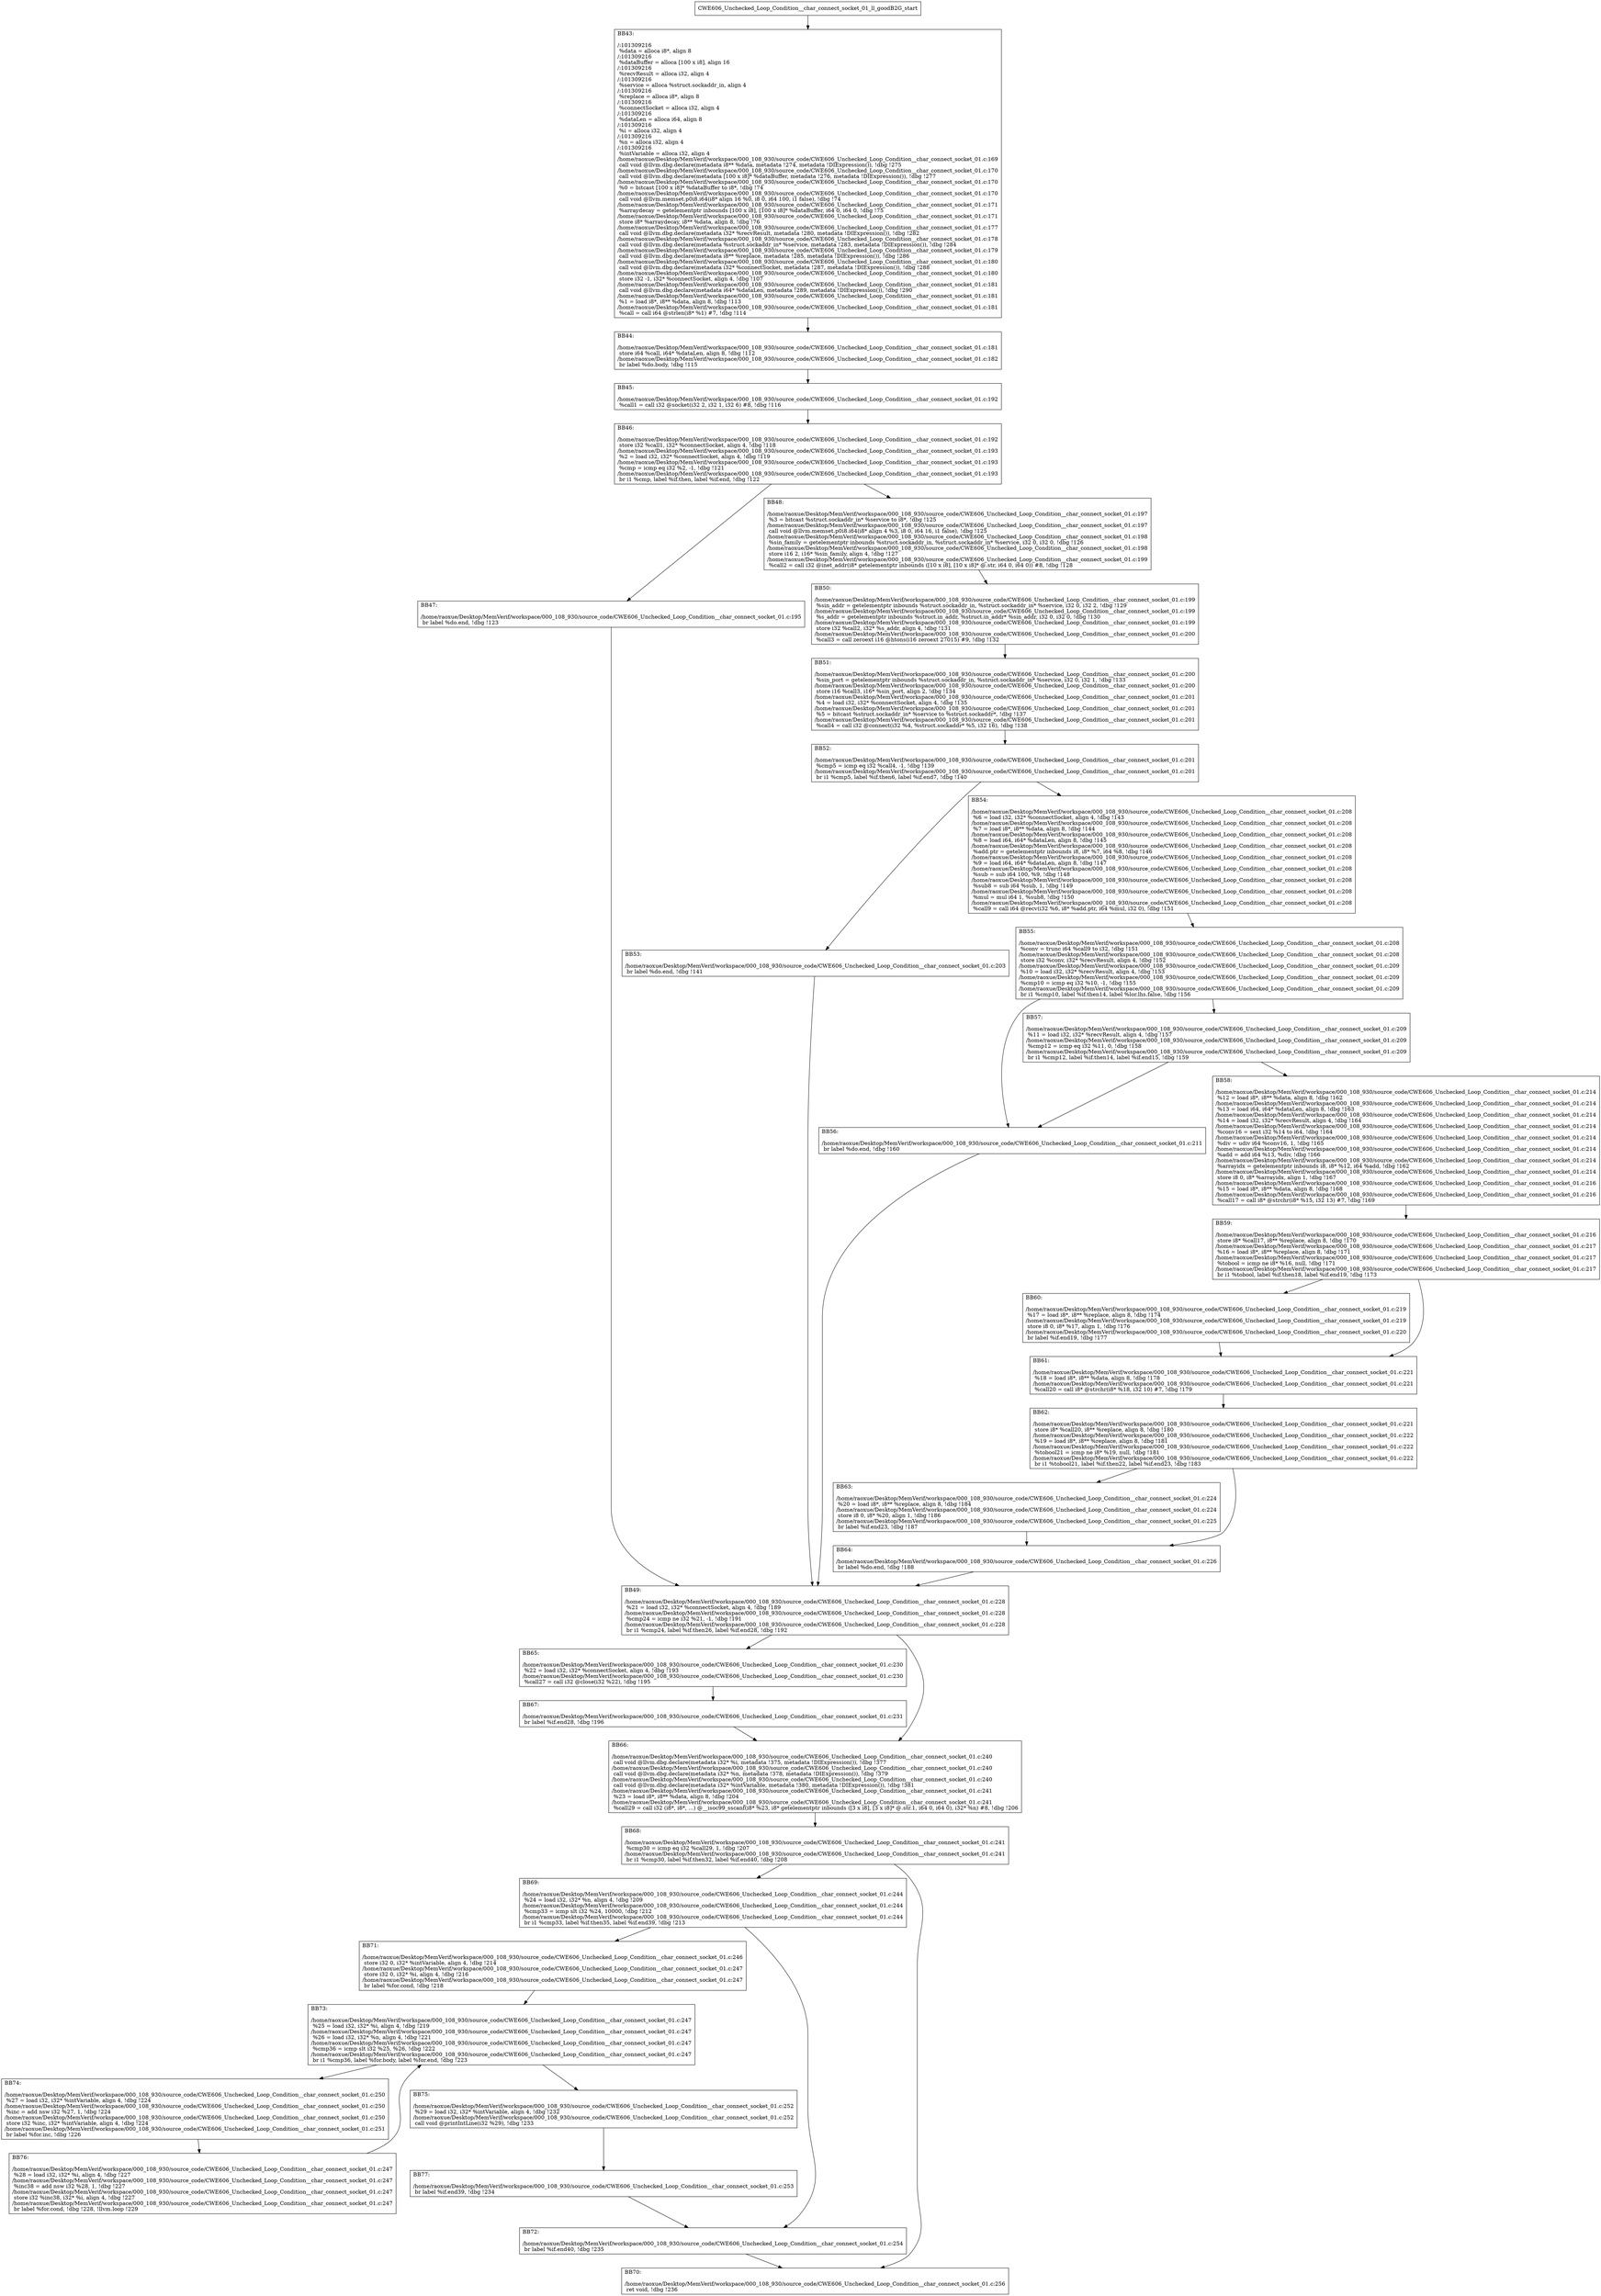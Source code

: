 digraph "CFG for'CWE606_Unchecked_Loop_Condition__char_connect_socket_01_ll_goodB2G' function" {
	BBCWE606_Unchecked_Loop_Condition__char_connect_socket_01_ll_goodB2G_start[shape=record,label="{CWE606_Unchecked_Loop_Condition__char_connect_socket_01_ll_goodB2G_start}"];
	BBCWE606_Unchecked_Loop_Condition__char_connect_socket_01_ll_goodB2G_start-> CWE606_Unchecked_Loop_Condition__char_connect_socket_01_ll_goodB2GBB43;
	CWE606_Unchecked_Loop_Condition__char_connect_socket_01_ll_goodB2GBB43 [shape=record, label="{BB43:\l\l/:101309216\l
  %data = alloca i8*, align 8\l
/:101309216\l
  %dataBuffer = alloca [100 x i8], align 16\l
/:101309216\l
  %recvResult = alloca i32, align 4\l
/:101309216\l
  %service = alloca %struct.sockaddr_in, align 4\l
/:101309216\l
  %replace = alloca i8*, align 8\l
/:101309216\l
  %connectSocket = alloca i32, align 4\l
/:101309216\l
  %dataLen = alloca i64, align 8\l
/:101309216\l
  %i = alloca i32, align 4\l
/:101309216\l
  %n = alloca i32, align 4\l
/:101309216\l
  %intVariable = alloca i32, align 4\l
/home/raoxue/Desktop/MemVerif/workspace/000_108_930/source_code/CWE606_Unchecked_Loop_Condition__char_connect_socket_01.c:169\l
  call void @llvm.dbg.declare(metadata i8** %data, metadata !274, metadata !DIExpression()), !dbg !275\l
/home/raoxue/Desktop/MemVerif/workspace/000_108_930/source_code/CWE606_Unchecked_Loop_Condition__char_connect_socket_01.c:170\l
  call void @llvm.dbg.declare(metadata [100 x i8]* %dataBuffer, metadata !276, metadata !DIExpression()), !dbg !277\l
/home/raoxue/Desktop/MemVerif/workspace/000_108_930/source_code/CWE606_Unchecked_Loop_Condition__char_connect_socket_01.c:170\l
  %0 = bitcast [100 x i8]* %dataBuffer to i8*, !dbg !74\l
/home/raoxue/Desktop/MemVerif/workspace/000_108_930/source_code/CWE606_Unchecked_Loop_Condition__char_connect_socket_01.c:170\l
  call void @llvm.memset.p0i8.i64(i8* align 16 %0, i8 0, i64 100, i1 false), !dbg !74\l
/home/raoxue/Desktop/MemVerif/workspace/000_108_930/source_code/CWE606_Unchecked_Loop_Condition__char_connect_socket_01.c:171\l
  %arraydecay = getelementptr inbounds [100 x i8], [100 x i8]* %dataBuffer, i64 0, i64 0, !dbg !75\l
/home/raoxue/Desktop/MemVerif/workspace/000_108_930/source_code/CWE606_Unchecked_Loop_Condition__char_connect_socket_01.c:171\l
  store i8* %arraydecay, i8** %data, align 8, !dbg !76\l
/home/raoxue/Desktop/MemVerif/workspace/000_108_930/source_code/CWE606_Unchecked_Loop_Condition__char_connect_socket_01.c:177\l
  call void @llvm.dbg.declare(metadata i32* %recvResult, metadata !280, metadata !DIExpression()), !dbg !282\l
/home/raoxue/Desktop/MemVerif/workspace/000_108_930/source_code/CWE606_Unchecked_Loop_Condition__char_connect_socket_01.c:178\l
  call void @llvm.dbg.declare(metadata %struct.sockaddr_in* %service, metadata !283, metadata !DIExpression()), !dbg !284\l
/home/raoxue/Desktop/MemVerif/workspace/000_108_930/source_code/CWE606_Unchecked_Loop_Condition__char_connect_socket_01.c:179\l
  call void @llvm.dbg.declare(metadata i8** %replace, metadata !285, metadata !DIExpression()), !dbg !286\l
/home/raoxue/Desktop/MemVerif/workspace/000_108_930/source_code/CWE606_Unchecked_Loop_Condition__char_connect_socket_01.c:180\l
  call void @llvm.dbg.declare(metadata i32* %connectSocket, metadata !287, metadata !DIExpression()), !dbg !288\l
/home/raoxue/Desktop/MemVerif/workspace/000_108_930/source_code/CWE606_Unchecked_Loop_Condition__char_connect_socket_01.c:180\l
  store i32 -1, i32* %connectSocket, align 4, !dbg !107\l
/home/raoxue/Desktop/MemVerif/workspace/000_108_930/source_code/CWE606_Unchecked_Loop_Condition__char_connect_socket_01.c:181\l
  call void @llvm.dbg.declare(metadata i64* %dataLen, metadata !289, metadata !DIExpression()), !dbg !290\l
/home/raoxue/Desktop/MemVerif/workspace/000_108_930/source_code/CWE606_Unchecked_Loop_Condition__char_connect_socket_01.c:181\l
  %1 = load i8*, i8** %data, align 8, !dbg !113\l
/home/raoxue/Desktop/MemVerif/workspace/000_108_930/source_code/CWE606_Unchecked_Loop_Condition__char_connect_socket_01.c:181\l
  %call = call i64 @strlen(i8* %1) #7, !dbg !114\l
}"];
	CWE606_Unchecked_Loop_Condition__char_connect_socket_01_ll_goodB2GBB43-> CWE606_Unchecked_Loop_Condition__char_connect_socket_01_ll_goodB2GBB44;
	CWE606_Unchecked_Loop_Condition__char_connect_socket_01_ll_goodB2GBB44 [shape=record, label="{BB44:\l\l/home/raoxue/Desktop/MemVerif/workspace/000_108_930/source_code/CWE606_Unchecked_Loop_Condition__char_connect_socket_01.c:181\l
  store i64 %call, i64* %dataLen, align 8, !dbg !112\l
/home/raoxue/Desktop/MemVerif/workspace/000_108_930/source_code/CWE606_Unchecked_Loop_Condition__char_connect_socket_01.c:182\l
  br label %do.body, !dbg !115\l
}"];
	CWE606_Unchecked_Loop_Condition__char_connect_socket_01_ll_goodB2GBB44-> CWE606_Unchecked_Loop_Condition__char_connect_socket_01_ll_goodB2GBB45;
	CWE606_Unchecked_Loop_Condition__char_connect_socket_01_ll_goodB2GBB45 [shape=record, label="{BB45:\l\l/home/raoxue/Desktop/MemVerif/workspace/000_108_930/source_code/CWE606_Unchecked_Loop_Condition__char_connect_socket_01.c:192\l
  %call1 = call i32 @socket(i32 2, i32 1, i32 6) #8, !dbg !116\l
}"];
	CWE606_Unchecked_Loop_Condition__char_connect_socket_01_ll_goodB2GBB45-> CWE606_Unchecked_Loop_Condition__char_connect_socket_01_ll_goodB2GBB46;
	CWE606_Unchecked_Loop_Condition__char_connect_socket_01_ll_goodB2GBB46 [shape=record, label="{BB46:\l\l/home/raoxue/Desktop/MemVerif/workspace/000_108_930/source_code/CWE606_Unchecked_Loop_Condition__char_connect_socket_01.c:192\l
  store i32 %call1, i32* %connectSocket, align 4, !dbg !118\l
/home/raoxue/Desktop/MemVerif/workspace/000_108_930/source_code/CWE606_Unchecked_Loop_Condition__char_connect_socket_01.c:193\l
  %2 = load i32, i32* %connectSocket, align 4, !dbg !119\l
/home/raoxue/Desktop/MemVerif/workspace/000_108_930/source_code/CWE606_Unchecked_Loop_Condition__char_connect_socket_01.c:193\l
  %cmp = icmp eq i32 %2, -1, !dbg !121\l
/home/raoxue/Desktop/MemVerif/workspace/000_108_930/source_code/CWE606_Unchecked_Loop_Condition__char_connect_socket_01.c:193\l
  br i1 %cmp, label %if.then, label %if.end, !dbg !122\l
}"];
	CWE606_Unchecked_Loop_Condition__char_connect_socket_01_ll_goodB2GBB46-> CWE606_Unchecked_Loop_Condition__char_connect_socket_01_ll_goodB2GBB47;
	CWE606_Unchecked_Loop_Condition__char_connect_socket_01_ll_goodB2GBB46-> CWE606_Unchecked_Loop_Condition__char_connect_socket_01_ll_goodB2GBB48;
	CWE606_Unchecked_Loop_Condition__char_connect_socket_01_ll_goodB2GBB47 [shape=record, label="{BB47:\l\l/home/raoxue/Desktop/MemVerif/workspace/000_108_930/source_code/CWE606_Unchecked_Loop_Condition__char_connect_socket_01.c:195\l
  br label %do.end, !dbg !123\l
}"];
	CWE606_Unchecked_Loop_Condition__char_connect_socket_01_ll_goodB2GBB47-> CWE606_Unchecked_Loop_Condition__char_connect_socket_01_ll_goodB2GBB49;
	CWE606_Unchecked_Loop_Condition__char_connect_socket_01_ll_goodB2GBB48 [shape=record, label="{BB48:\l\l/home/raoxue/Desktop/MemVerif/workspace/000_108_930/source_code/CWE606_Unchecked_Loop_Condition__char_connect_socket_01.c:197\l
  %3 = bitcast %struct.sockaddr_in* %service to i8*, !dbg !125\l
/home/raoxue/Desktop/MemVerif/workspace/000_108_930/source_code/CWE606_Unchecked_Loop_Condition__char_connect_socket_01.c:197\l
  call void @llvm.memset.p0i8.i64(i8* align 4 %3, i8 0, i64 16, i1 false), !dbg !125\l
/home/raoxue/Desktop/MemVerif/workspace/000_108_930/source_code/CWE606_Unchecked_Loop_Condition__char_connect_socket_01.c:198\l
  %sin_family = getelementptr inbounds %struct.sockaddr_in, %struct.sockaddr_in* %service, i32 0, i32 0, !dbg !126\l
/home/raoxue/Desktop/MemVerif/workspace/000_108_930/source_code/CWE606_Unchecked_Loop_Condition__char_connect_socket_01.c:198\l
  store i16 2, i16* %sin_family, align 4, !dbg !127\l
/home/raoxue/Desktop/MemVerif/workspace/000_108_930/source_code/CWE606_Unchecked_Loop_Condition__char_connect_socket_01.c:199\l
  %call2 = call i32 @inet_addr(i8* getelementptr inbounds ([10 x i8], [10 x i8]* @.str, i64 0, i64 0)) #8, !dbg !128\l
}"];
	CWE606_Unchecked_Loop_Condition__char_connect_socket_01_ll_goodB2GBB48-> CWE606_Unchecked_Loop_Condition__char_connect_socket_01_ll_goodB2GBB50;
	CWE606_Unchecked_Loop_Condition__char_connect_socket_01_ll_goodB2GBB50 [shape=record, label="{BB50:\l\l/home/raoxue/Desktop/MemVerif/workspace/000_108_930/source_code/CWE606_Unchecked_Loop_Condition__char_connect_socket_01.c:199\l
  %sin_addr = getelementptr inbounds %struct.sockaddr_in, %struct.sockaddr_in* %service, i32 0, i32 2, !dbg !129\l
/home/raoxue/Desktop/MemVerif/workspace/000_108_930/source_code/CWE606_Unchecked_Loop_Condition__char_connect_socket_01.c:199\l
  %s_addr = getelementptr inbounds %struct.in_addr, %struct.in_addr* %sin_addr, i32 0, i32 0, !dbg !130\l
/home/raoxue/Desktop/MemVerif/workspace/000_108_930/source_code/CWE606_Unchecked_Loop_Condition__char_connect_socket_01.c:199\l
  store i32 %call2, i32* %s_addr, align 4, !dbg !131\l
/home/raoxue/Desktop/MemVerif/workspace/000_108_930/source_code/CWE606_Unchecked_Loop_Condition__char_connect_socket_01.c:200\l
  %call3 = call zeroext i16 @htons(i16 zeroext 27015) #9, !dbg !132\l
}"];
	CWE606_Unchecked_Loop_Condition__char_connect_socket_01_ll_goodB2GBB50-> CWE606_Unchecked_Loop_Condition__char_connect_socket_01_ll_goodB2GBB51;
	CWE606_Unchecked_Loop_Condition__char_connect_socket_01_ll_goodB2GBB51 [shape=record, label="{BB51:\l\l/home/raoxue/Desktop/MemVerif/workspace/000_108_930/source_code/CWE606_Unchecked_Loop_Condition__char_connect_socket_01.c:200\l
  %sin_port = getelementptr inbounds %struct.sockaddr_in, %struct.sockaddr_in* %service, i32 0, i32 1, !dbg !133\l
/home/raoxue/Desktop/MemVerif/workspace/000_108_930/source_code/CWE606_Unchecked_Loop_Condition__char_connect_socket_01.c:200\l
  store i16 %call3, i16* %sin_port, align 2, !dbg !134\l
/home/raoxue/Desktop/MemVerif/workspace/000_108_930/source_code/CWE606_Unchecked_Loop_Condition__char_connect_socket_01.c:201\l
  %4 = load i32, i32* %connectSocket, align 4, !dbg !135\l
/home/raoxue/Desktop/MemVerif/workspace/000_108_930/source_code/CWE606_Unchecked_Loop_Condition__char_connect_socket_01.c:201\l
  %5 = bitcast %struct.sockaddr_in* %service to %struct.sockaddr*, !dbg !137\l
/home/raoxue/Desktop/MemVerif/workspace/000_108_930/source_code/CWE606_Unchecked_Loop_Condition__char_connect_socket_01.c:201\l
  %call4 = call i32 @connect(i32 %4, %struct.sockaddr* %5, i32 16), !dbg !138\l
}"];
	CWE606_Unchecked_Loop_Condition__char_connect_socket_01_ll_goodB2GBB51-> CWE606_Unchecked_Loop_Condition__char_connect_socket_01_ll_goodB2GBB52;
	CWE606_Unchecked_Loop_Condition__char_connect_socket_01_ll_goodB2GBB52 [shape=record, label="{BB52:\l\l/home/raoxue/Desktop/MemVerif/workspace/000_108_930/source_code/CWE606_Unchecked_Loop_Condition__char_connect_socket_01.c:201\l
  %cmp5 = icmp eq i32 %call4, -1, !dbg !139\l
/home/raoxue/Desktop/MemVerif/workspace/000_108_930/source_code/CWE606_Unchecked_Loop_Condition__char_connect_socket_01.c:201\l
  br i1 %cmp5, label %if.then6, label %if.end7, !dbg !140\l
}"];
	CWE606_Unchecked_Loop_Condition__char_connect_socket_01_ll_goodB2GBB52-> CWE606_Unchecked_Loop_Condition__char_connect_socket_01_ll_goodB2GBB53;
	CWE606_Unchecked_Loop_Condition__char_connect_socket_01_ll_goodB2GBB52-> CWE606_Unchecked_Loop_Condition__char_connect_socket_01_ll_goodB2GBB54;
	CWE606_Unchecked_Loop_Condition__char_connect_socket_01_ll_goodB2GBB53 [shape=record, label="{BB53:\l\l/home/raoxue/Desktop/MemVerif/workspace/000_108_930/source_code/CWE606_Unchecked_Loop_Condition__char_connect_socket_01.c:203\l
  br label %do.end, !dbg !141\l
}"];
	CWE606_Unchecked_Loop_Condition__char_connect_socket_01_ll_goodB2GBB53-> CWE606_Unchecked_Loop_Condition__char_connect_socket_01_ll_goodB2GBB49;
	CWE606_Unchecked_Loop_Condition__char_connect_socket_01_ll_goodB2GBB54 [shape=record, label="{BB54:\l\l/home/raoxue/Desktop/MemVerif/workspace/000_108_930/source_code/CWE606_Unchecked_Loop_Condition__char_connect_socket_01.c:208\l
  %6 = load i32, i32* %connectSocket, align 4, !dbg !143\l
/home/raoxue/Desktop/MemVerif/workspace/000_108_930/source_code/CWE606_Unchecked_Loop_Condition__char_connect_socket_01.c:208\l
  %7 = load i8*, i8** %data, align 8, !dbg !144\l
/home/raoxue/Desktop/MemVerif/workspace/000_108_930/source_code/CWE606_Unchecked_Loop_Condition__char_connect_socket_01.c:208\l
  %8 = load i64, i64* %dataLen, align 8, !dbg !145\l
/home/raoxue/Desktop/MemVerif/workspace/000_108_930/source_code/CWE606_Unchecked_Loop_Condition__char_connect_socket_01.c:208\l
  %add.ptr = getelementptr inbounds i8, i8* %7, i64 %8, !dbg !146\l
/home/raoxue/Desktop/MemVerif/workspace/000_108_930/source_code/CWE606_Unchecked_Loop_Condition__char_connect_socket_01.c:208\l
  %9 = load i64, i64* %dataLen, align 8, !dbg !147\l
/home/raoxue/Desktop/MemVerif/workspace/000_108_930/source_code/CWE606_Unchecked_Loop_Condition__char_connect_socket_01.c:208\l
  %sub = sub i64 100, %9, !dbg !148\l
/home/raoxue/Desktop/MemVerif/workspace/000_108_930/source_code/CWE606_Unchecked_Loop_Condition__char_connect_socket_01.c:208\l
  %sub8 = sub i64 %sub, 1, !dbg !149\l
/home/raoxue/Desktop/MemVerif/workspace/000_108_930/source_code/CWE606_Unchecked_Loop_Condition__char_connect_socket_01.c:208\l
  %mul = mul i64 1, %sub8, !dbg !150\l
/home/raoxue/Desktop/MemVerif/workspace/000_108_930/source_code/CWE606_Unchecked_Loop_Condition__char_connect_socket_01.c:208\l
  %call9 = call i64 @recv(i32 %6, i8* %add.ptr, i64 %mul, i32 0), !dbg !151\l
}"];
	CWE606_Unchecked_Loop_Condition__char_connect_socket_01_ll_goodB2GBB54-> CWE606_Unchecked_Loop_Condition__char_connect_socket_01_ll_goodB2GBB55;
	CWE606_Unchecked_Loop_Condition__char_connect_socket_01_ll_goodB2GBB55 [shape=record, label="{BB55:\l\l/home/raoxue/Desktop/MemVerif/workspace/000_108_930/source_code/CWE606_Unchecked_Loop_Condition__char_connect_socket_01.c:208\l
  %conv = trunc i64 %call9 to i32, !dbg !151\l
/home/raoxue/Desktop/MemVerif/workspace/000_108_930/source_code/CWE606_Unchecked_Loop_Condition__char_connect_socket_01.c:208\l
  store i32 %conv, i32* %recvResult, align 4, !dbg !152\l
/home/raoxue/Desktop/MemVerif/workspace/000_108_930/source_code/CWE606_Unchecked_Loop_Condition__char_connect_socket_01.c:209\l
  %10 = load i32, i32* %recvResult, align 4, !dbg !153\l
/home/raoxue/Desktop/MemVerif/workspace/000_108_930/source_code/CWE606_Unchecked_Loop_Condition__char_connect_socket_01.c:209\l
  %cmp10 = icmp eq i32 %10, -1, !dbg !155\l
/home/raoxue/Desktop/MemVerif/workspace/000_108_930/source_code/CWE606_Unchecked_Loop_Condition__char_connect_socket_01.c:209\l
  br i1 %cmp10, label %if.then14, label %lor.lhs.false, !dbg !156\l
}"];
	CWE606_Unchecked_Loop_Condition__char_connect_socket_01_ll_goodB2GBB55-> CWE606_Unchecked_Loop_Condition__char_connect_socket_01_ll_goodB2GBB56;
	CWE606_Unchecked_Loop_Condition__char_connect_socket_01_ll_goodB2GBB55-> CWE606_Unchecked_Loop_Condition__char_connect_socket_01_ll_goodB2GBB57;
	CWE606_Unchecked_Loop_Condition__char_connect_socket_01_ll_goodB2GBB57 [shape=record, label="{BB57:\l\l/home/raoxue/Desktop/MemVerif/workspace/000_108_930/source_code/CWE606_Unchecked_Loop_Condition__char_connect_socket_01.c:209\l
  %11 = load i32, i32* %recvResult, align 4, !dbg !157\l
/home/raoxue/Desktop/MemVerif/workspace/000_108_930/source_code/CWE606_Unchecked_Loop_Condition__char_connect_socket_01.c:209\l
  %cmp12 = icmp eq i32 %11, 0, !dbg !158\l
/home/raoxue/Desktop/MemVerif/workspace/000_108_930/source_code/CWE606_Unchecked_Loop_Condition__char_connect_socket_01.c:209\l
  br i1 %cmp12, label %if.then14, label %if.end15, !dbg !159\l
}"];
	CWE606_Unchecked_Loop_Condition__char_connect_socket_01_ll_goodB2GBB57-> CWE606_Unchecked_Loop_Condition__char_connect_socket_01_ll_goodB2GBB56;
	CWE606_Unchecked_Loop_Condition__char_connect_socket_01_ll_goodB2GBB57-> CWE606_Unchecked_Loop_Condition__char_connect_socket_01_ll_goodB2GBB58;
	CWE606_Unchecked_Loop_Condition__char_connect_socket_01_ll_goodB2GBB56 [shape=record, label="{BB56:\l\l/home/raoxue/Desktop/MemVerif/workspace/000_108_930/source_code/CWE606_Unchecked_Loop_Condition__char_connect_socket_01.c:211\l
  br label %do.end, !dbg !160\l
}"];
	CWE606_Unchecked_Loop_Condition__char_connect_socket_01_ll_goodB2GBB56-> CWE606_Unchecked_Loop_Condition__char_connect_socket_01_ll_goodB2GBB49;
	CWE606_Unchecked_Loop_Condition__char_connect_socket_01_ll_goodB2GBB58 [shape=record, label="{BB58:\l\l/home/raoxue/Desktop/MemVerif/workspace/000_108_930/source_code/CWE606_Unchecked_Loop_Condition__char_connect_socket_01.c:214\l
  %12 = load i8*, i8** %data, align 8, !dbg !162\l
/home/raoxue/Desktop/MemVerif/workspace/000_108_930/source_code/CWE606_Unchecked_Loop_Condition__char_connect_socket_01.c:214\l
  %13 = load i64, i64* %dataLen, align 8, !dbg !163\l
/home/raoxue/Desktop/MemVerif/workspace/000_108_930/source_code/CWE606_Unchecked_Loop_Condition__char_connect_socket_01.c:214\l
  %14 = load i32, i32* %recvResult, align 4, !dbg !164\l
/home/raoxue/Desktop/MemVerif/workspace/000_108_930/source_code/CWE606_Unchecked_Loop_Condition__char_connect_socket_01.c:214\l
  %conv16 = sext i32 %14 to i64, !dbg !164\l
/home/raoxue/Desktop/MemVerif/workspace/000_108_930/source_code/CWE606_Unchecked_Loop_Condition__char_connect_socket_01.c:214\l
  %div = udiv i64 %conv16, 1, !dbg !165\l
/home/raoxue/Desktop/MemVerif/workspace/000_108_930/source_code/CWE606_Unchecked_Loop_Condition__char_connect_socket_01.c:214\l
  %add = add i64 %13, %div, !dbg !166\l
/home/raoxue/Desktop/MemVerif/workspace/000_108_930/source_code/CWE606_Unchecked_Loop_Condition__char_connect_socket_01.c:214\l
  %arrayidx = getelementptr inbounds i8, i8* %12, i64 %add, !dbg !162\l
/home/raoxue/Desktop/MemVerif/workspace/000_108_930/source_code/CWE606_Unchecked_Loop_Condition__char_connect_socket_01.c:214\l
  store i8 0, i8* %arrayidx, align 1, !dbg !167\l
/home/raoxue/Desktop/MemVerif/workspace/000_108_930/source_code/CWE606_Unchecked_Loop_Condition__char_connect_socket_01.c:216\l
  %15 = load i8*, i8** %data, align 8, !dbg !168\l
/home/raoxue/Desktop/MemVerif/workspace/000_108_930/source_code/CWE606_Unchecked_Loop_Condition__char_connect_socket_01.c:216\l
  %call17 = call i8* @strchr(i8* %15, i32 13) #7, !dbg !169\l
}"];
	CWE606_Unchecked_Loop_Condition__char_connect_socket_01_ll_goodB2GBB58-> CWE606_Unchecked_Loop_Condition__char_connect_socket_01_ll_goodB2GBB59;
	CWE606_Unchecked_Loop_Condition__char_connect_socket_01_ll_goodB2GBB59 [shape=record, label="{BB59:\l\l/home/raoxue/Desktop/MemVerif/workspace/000_108_930/source_code/CWE606_Unchecked_Loop_Condition__char_connect_socket_01.c:216\l
  store i8* %call17, i8** %replace, align 8, !dbg !170\l
/home/raoxue/Desktop/MemVerif/workspace/000_108_930/source_code/CWE606_Unchecked_Loop_Condition__char_connect_socket_01.c:217\l
  %16 = load i8*, i8** %replace, align 8, !dbg !171\l
/home/raoxue/Desktop/MemVerif/workspace/000_108_930/source_code/CWE606_Unchecked_Loop_Condition__char_connect_socket_01.c:217\l
  %tobool = icmp ne i8* %16, null, !dbg !171\l
/home/raoxue/Desktop/MemVerif/workspace/000_108_930/source_code/CWE606_Unchecked_Loop_Condition__char_connect_socket_01.c:217\l
  br i1 %tobool, label %if.then18, label %if.end19, !dbg !173\l
}"];
	CWE606_Unchecked_Loop_Condition__char_connect_socket_01_ll_goodB2GBB59-> CWE606_Unchecked_Loop_Condition__char_connect_socket_01_ll_goodB2GBB60;
	CWE606_Unchecked_Loop_Condition__char_connect_socket_01_ll_goodB2GBB59-> CWE606_Unchecked_Loop_Condition__char_connect_socket_01_ll_goodB2GBB61;
	CWE606_Unchecked_Loop_Condition__char_connect_socket_01_ll_goodB2GBB60 [shape=record, label="{BB60:\l\l/home/raoxue/Desktop/MemVerif/workspace/000_108_930/source_code/CWE606_Unchecked_Loop_Condition__char_connect_socket_01.c:219\l
  %17 = load i8*, i8** %replace, align 8, !dbg !174\l
/home/raoxue/Desktop/MemVerif/workspace/000_108_930/source_code/CWE606_Unchecked_Loop_Condition__char_connect_socket_01.c:219\l
  store i8 0, i8* %17, align 1, !dbg !176\l
/home/raoxue/Desktop/MemVerif/workspace/000_108_930/source_code/CWE606_Unchecked_Loop_Condition__char_connect_socket_01.c:220\l
  br label %if.end19, !dbg !177\l
}"];
	CWE606_Unchecked_Loop_Condition__char_connect_socket_01_ll_goodB2GBB60-> CWE606_Unchecked_Loop_Condition__char_connect_socket_01_ll_goodB2GBB61;
	CWE606_Unchecked_Loop_Condition__char_connect_socket_01_ll_goodB2GBB61 [shape=record, label="{BB61:\l\l/home/raoxue/Desktop/MemVerif/workspace/000_108_930/source_code/CWE606_Unchecked_Loop_Condition__char_connect_socket_01.c:221\l
  %18 = load i8*, i8** %data, align 8, !dbg !178\l
/home/raoxue/Desktop/MemVerif/workspace/000_108_930/source_code/CWE606_Unchecked_Loop_Condition__char_connect_socket_01.c:221\l
  %call20 = call i8* @strchr(i8* %18, i32 10) #7, !dbg !179\l
}"];
	CWE606_Unchecked_Loop_Condition__char_connect_socket_01_ll_goodB2GBB61-> CWE606_Unchecked_Loop_Condition__char_connect_socket_01_ll_goodB2GBB62;
	CWE606_Unchecked_Loop_Condition__char_connect_socket_01_ll_goodB2GBB62 [shape=record, label="{BB62:\l\l/home/raoxue/Desktop/MemVerif/workspace/000_108_930/source_code/CWE606_Unchecked_Loop_Condition__char_connect_socket_01.c:221\l
  store i8* %call20, i8** %replace, align 8, !dbg !180\l
/home/raoxue/Desktop/MemVerif/workspace/000_108_930/source_code/CWE606_Unchecked_Loop_Condition__char_connect_socket_01.c:222\l
  %19 = load i8*, i8** %replace, align 8, !dbg !181\l
/home/raoxue/Desktop/MemVerif/workspace/000_108_930/source_code/CWE606_Unchecked_Loop_Condition__char_connect_socket_01.c:222\l
  %tobool21 = icmp ne i8* %19, null, !dbg !181\l
/home/raoxue/Desktop/MemVerif/workspace/000_108_930/source_code/CWE606_Unchecked_Loop_Condition__char_connect_socket_01.c:222\l
  br i1 %tobool21, label %if.then22, label %if.end23, !dbg !183\l
}"];
	CWE606_Unchecked_Loop_Condition__char_connect_socket_01_ll_goodB2GBB62-> CWE606_Unchecked_Loop_Condition__char_connect_socket_01_ll_goodB2GBB63;
	CWE606_Unchecked_Loop_Condition__char_connect_socket_01_ll_goodB2GBB62-> CWE606_Unchecked_Loop_Condition__char_connect_socket_01_ll_goodB2GBB64;
	CWE606_Unchecked_Loop_Condition__char_connect_socket_01_ll_goodB2GBB63 [shape=record, label="{BB63:\l\l/home/raoxue/Desktop/MemVerif/workspace/000_108_930/source_code/CWE606_Unchecked_Loop_Condition__char_connect_socket_01.c:224\l
  %20 = load i8*, i8** %replace, align 8, !dbg !184\l
/home/raoxue/Desktop/MemVerif/workspace/000_108_930/source_code/CWE606_Unchecked_Loop_Condition__char_connect_socket_01.c:224\l
  store i8 0, i8* %20, align 1, !dbg !186\l
/home/raoxue/Desktop/MemVerif/workspace/000_108_930/source_code/CWE606_Unchecked_Loop_Condition__char_connect_socket_01.c:225\l
  br label %if.end23, !dbg !187\l
}"];
	CWE606_Unchecked_Loop_Condition__char_connect_socket_01_ll_goodB2GBB63-> CWE606_Unchecked_Loop_Condition__char_connect_socket_01_ll_goodB2GBB64;
	CWE606_Unchecked_Loop_Condition__char_connect_socket_01_ll_goodB2GBB64 [shape=record, label="{BB64:\l\l/home/raoxue/Desktop/MemVerif/workspace/000_108_930/source_code/CWE606_Unchecked_Loop_Condition__char_connect_socket_01.c:226\l
  br label %do.end, !dbg !188\l
}"];
	CWE606_Unchecked_Loop_Condition__char_connect_socket_01_ll_goodB2GBB64-> CWE606_Unchecked_Loop_Condition__char_connect_socket_01_ll_goodB2GBB49;
	CWE606_Unchecked_Loop_Condition__char_connect_socket_01_ll_goodB2GBB49 [shape=record, label="{BB49:\l\l/home/raoxue/Desktop/MemVerif/workspace/000_108_930/source_code/CWE606_Unchecked_Loop_Condition__char_connect_socket_01.c:228\l
  %21 = load i32, i32* %connectSocket, align 4, !dbg !189\l
/home/raoxue/Desktop/MemVerif/workspace/000_108_930/source_code/CWE606_Unchecked_Loop_Condition__char_connect_socket_01.c:228\l
  %cmp24 = icmp ne i32 %21, -1, !dbg !191\l
/home/raoxue/Desktop/MemVerif/workspace/000_108_930/source_code/CWE606_Unchecked_Loop_Condition__char_connect_socket_01.c:228\l
  br i1 %cmp24, label %if.then26, label %if.end28, !dbg !192\l
}"];
	CWE606_Unchecked_Loop_Condition__char_connect_socket_01_ll_goodB2GBB49-> CWE606_Unchecked_Loop_Condition__char_connect_socket_01_ll_goodB2GBB65;
	CWE606_Unchecked_Loop_Condition__char_connect_socket_01_ll_goodB2GBB49-> CWE606_Unchecked_Loop_Condition__char_connect_socket_01_ll_goodB2GBB66;
	CWE606_Unchecked_Loop_Condition__char_connect_socket_01_ll_goodB2GBB65 [shape=record, label="{BB65:\l\l/home/raoxue/Desktop/MemVerif/workspace/000_108_930/source_code/CWE606_Unchecked_Loop_Condition__char_connect_socket_01.c:230\l
  %22 = load i32, i32* %connectSocket, align 4, !dbg !193\l
/home/raoxue/Desktop/MemVerif/workspace/000_108_930/source_code/CWE606_Unchecked_Loop_Condition__char_connect_socket_01.c:230\l
  %call27 = call i32 @close(i32 %22), !dbg !195\l
}"];
	CWE606_Unchecked_Loop_Condition__char_connect_socket_01_ll_goodB2GBB65-> CWE606_Unchecked_Loop_Condition__char_connect_socket_01_ll_goodB2GBB67;
	CWE606_Unchecked_Loop_Condition__char_connect_socket_01_ll_goodB2GBB67 [shape=record, label="{BB67:\l\l/home/raoxue/Desktop/MemVerif/workspace/000_108_930/source_code/CWE606_Unchecked_Loop_Condition__char_connect_socket_01.c:231\l
  br label %if.end28, !dbg !196\l
}"];
	CWE606_Unchecked_Loop_Condition__char_connect_socket_01_ll_goodB2GBB67-> CWE606_Unchecked_Loop_Condition__char_connect_socket_01_ll_goodB2GBB66;
	CWE606_Unchecked_Loop_Condition__char_connect_socket_01_ll_goodB2GBB66 [shape=record, label="{BB66:\l\l/home/raoxue/Desktop/MemVerif/workspace/000_108_930/source_code/CWE606_Unchecked_Loop_Condition__char_connect_socket_01.c:240\l
  call void @llvm.dbg.declare(metadata i32* %i, metadata !375, metadata !DIExpression()), !dbg !377\l
/home/raoxue/Desktop/MemVerif/workspace/000_108_930/source_code/CWE606_Unchecked_Loop_Condition__char_connect_socket_01.c:240\l
  call void @llvm.dbg.declare(metadata i32* %n, metadata !378, metadata !DIExpression()), !dbg !379\l
/home/raoxue/Desktop/MemVerif/workspace/000_108_930/source_code/CWE606_Unchecked_Loop_Condition__char_connect_socket_01.c:240\l
  call void @llvm.dbg.declare(metadata i32* %intVariable, metadata !380, metadata !DIExpression()), !dbg !381\l
/home/raoxue/Desktop/MemVerif/workspace/000_108_930/source_code/CWE606_Unchecked_Loop_Condition__char_connect_socket_01.c:241\l
  %23 = load i8*, i8** %data, align 8, !dbg !204\l
/home/raoxue/Desktop/MemVerif/workspace/000_108_930/source_code/CWE606_Unchecked_Loop_Condition__char_connect_socket_01.c:241\l
  %call29 = call i32 (i8*, i8*, ...) @__isoc99_sscanf(i8* %23, i8* getelementptr inbounds ([3 x i8], [3 x i8]* @.str.1, i64 0, i64 0), i32* %n) #8, !dbg !206\l
}"];
	CWE606_Unchecked_Loop_Condition__char_connect_socket_01_ll_goodB2GBB66-> CWE606_Unchecked_Loop_Condition__char_connect_socket_01_ll_goodB2GBB68;
	CWE606_Unchecked_Loop_Condition__char_connect_socket_01_ll_goodB2GBB68 [shape=record, label="{BB68:\l\l/home/raoxue/Desktop/MemVerif/workspace/000_108_930/source_code/CWE606_Unchecked_Loop_Condition__char_connect_socket_01.c:241\l
  %cmp30 = icmp eq i32 %call29, 1, !dbg !207\l
/home/raoxue/Desktop/MemVerif/workspace/000_108_930/source_code/CWE606_Unchecked_Loop_Condition__char_connect_socket_01.c:241\l
  br i1 %cmp30, label %if.then32, label %if.end40, !dbg !208\l
}"];
	CWE606_Unchecked_Loop_Condition__char_connect_socket_01_ll_goodB2GBB68-> CWE606_Unchecked_Loop_Condition__char_connect_socket_01_ll_goodB2GBB69;
	CWE606_Unchecked_Loop_Condition__char_connect_socket_01_ll_goodB2GBB68-> CWE606_Unchecked_Loop_Condition__char_connect_socket_01_ll_goodB2GBB70;
	CWE606_Unchecked_Loop_Condition__char_connect_socket_01_ll_goodB2GBB69 [shape=record, label="{BB69:\l\l/home/raoxue/Desktop/MemVerif/workspace/000_108_930/source_code/CWE606_Unchecked_Loop_Condition__char_connect_socket_01.c:244\l
  %24 = load i32, i32* %n, align 4, !dbg !209\l
/home/raoxue/Desktop/MemVerif/workspace/000_108_930/source_code/CWE606_Unchecked_Loop_Condition__char_connect_socket_01.c:244\l
  %cmp33 = icmp slt i32 %24, 10000, !dbg !212\l
/home/raoxue/Desktop/MemVerif/workspace/000_108_930/source_code/CWE606_Unchecked_Loop_Condition__char_connect_socket_01.c:244\l
  br i1 %cmp33, label %if.then35, label %if.end39, !dbg !213\l
}"];
	CWE606_Unchecked_Loop_Condition__char_connect_socket_01_ll_goodB2GBB69-> CWE606_Unchecked_Loop_Condition__char_connect_socket_01_ll_goodB2GBB71;
	CWE606_Unchecked_Loop_Condition__char_connect_socket_01_ll_goodB2GBB69-> CWE606_Unchecked_Loop_Condition__char_connect_socket_01_ll_goodB2GBB72;
	CWE606_Unchecked_Loop_Condition__char_connect_socket_01_ll_goodB2GBB71 [shape=record, label="{BB71:\l\l/home/raoxue/Desktop/MemVerif/workspace/000_108_930/source_code/CWE606_Unchecked_Loop_Condition__char_connect_socket_01.c:246\l
  store i32 0, i32* %intVariable, align 4, !dbg !214\l
/home/raoxue/Desktop/MemVerif/workspace/000_108_930/source_code/CWE606_Unchecked_Loop_Condition__char_connect_socket_01.c:247\l
  store i32 0, i32* %i, align 4, !dbg !216\l
/home/raoxue/Desktop/MemVerif/workspace/000_108_930/source_code/CWE606_Unchecked_Loop_Condition__char_connect_socket_01.c:247\l
  br label %for.cond, !dbg !218\l
}"];
	CWE606_Unchecked_Loop_Condition__char_connect_socket_01_ll_goodB2GBB71-> CWE606_Unchecked_Loop_Condition__char_connect_socket_01_ll_goodB2GBB73;
	CWE606_Unchecked_Loop_Condition__char_connect_socket_01_ll_goodB2GBB73 [shape=record, label="{BB73:\l\l/home/raoxue/Desktop/MemVerif/workspace/000_108_930/source_code/CWE606_Unchecked_Loop_Condition__char_connect_socket_01.c:247\l
  %25 = load i32, i32* %i, align 4, !dbg !219\l
/home/raoxue/Desktop/MemVerif/workspace/000_108_930/source_code/CWE606_Unchecked_Loop_Condition__char_connect_socket_01.c:247\l
  %26 = load i32, i32* %n, align 4, !dbg !221\l
/home/raoxue/Desktop/MemVerif/workspace/000_108_930/source_code/CWE606_Unchecked_Loop_Condition__char_connect_socket_01.c:247\l
  %cmp36 = icmp slt i32 %25, %26, !dbg !222\l
/home/raoxue/Desktop/MemVerif/workspace/000_108_930/source_code/CWE606_Unchecked_Loop_Condition__char_connect_socket_01.c:247\l
  br i1 %cmp36, label %for.body, label %for.end, !dbg !223\l
}"];
	CWE606_Unchecked_Loop_Condition__char_connect_socket_01_ll_goodB2GBB73-> CWE606_Unchecked_Loop_Condition__char_connect_socket_01_ll_goodB2GBB74;
	CWE606_Unchecked_Loop_Condition__char_connect_socket_01_ll_goodB2GBB73-> CWE606_Unchecked_Loop_Condition__char_connect_socket_01_ll_goodB2GBB75;
	CWE606_Unchecked_Loop_Condition__char_connect_socket_01_ll_goodB2GBB74 [shape=record, label="{BB74:\l\l/home/raoxue/Desktop/MemVerif/workspace/000_108_930/source_code/CWE606_Unchecked_Loop_Condition__char_connect_socket_01.c:250\l
  %27 = load i32, i32* %intVariable, align 4, !dbg !224\l
/home/raoxue/Desktop/MemVerif/workspace/000_108_930/source_code/CWE606_Unchecked_Loop_Condition__char_connect_socket_01.c:250\l
  %inc = add nsw i32 %27, 1, !dbg !224\l
/home/raoxue/Desktop/MemVerif/workspace/000_108_930/source_code/CWE606_Unchecked_Loop_Condition__char_connect_socket_01.c:250\l
  store i32 %inc, i32* %intVariable, align 4, !dbg !224\l
/home/raoxue/Desktop/MemVerif/workspace/000_108_930/source_code/CWE606_Unchecked_Loop_Condition__char_connect_socket_01.c:251\l
  br label %for.inc, !dbg !226\l
}"];
	CWE606_Unchecked_Loop_Condition__char_connect_socket_01_ll_goodB2GBB74-> CWE606_Unchecked_Loop_Condition__char_connect_socket_01_ll_goodB2GBB76;
	CWE606_Unchecked_Loop_Condition__char_connect_socket_01_ll_goodB2GBB76 [shape=record, label="{BB76:\l\l/home/raoxue/Desktop/MemVerif/workspace/000_108_930/source_code/CWE606_Unchecked_Loop_Condition__char_connect_socket_01.c:247\l
  %28 = load i32, i32* %i, align 4, !dbg !227\l
/home/raoxue/Desktop/MemVerif/workspace/000_108_930/source_code/CWE606_Unchecked_Loop_Condition__char_connect_socket_01.c:247\l
  %inc38 = add nsw i32 %28, 1, !dbg !227\l
/home/raoxue/Desktop/MemVerif/workspace/000_108_930/source_code/CWE606_Unchecked_Loop_Condition__char_connect_socket_01.c:247\l
  store i32 %inc38, i32* %i, align 4, !dbg !227\l
/home/raoxue/Desktop/MemVerif/workspace/000_108_930/source_code/CWE606_Unchecked_Loop_Condition__char_connect_socket_01.c:247\l
  br label %for.cond, !dbg !228, !llvm.loop !229\l
}"];
	CWE606_Unchecked_Loop_Condition__char_connect_socket_01_ll_goodB2GBB76-> CWE606_Unchecked_Loop_Condition__char_connect_socket_01_ll_goodB2GBB73;
	CWE606_Unchecked_Loop_Condition__char_connect_socket_01_ll_goodB2GBB75 [shape=record, label="{BB75:\l\l/home/raoxue/Desktop/MemVerif/workspace/000_108_930/source_code/CWE606_Unchecked_Loop_Condition__char_connect_socket_01.c:252\l
  %29 = load i32, i32* %intVariable, align 4, !dbg !232\l
/home/raoxue/Desktop/MemVerif/workspace/000_108_930/source_code/CWE606_Unchecked_Loop_Condition__char_connect_socket_01.c:252\l
  call void @printIntLine(i32 %29), !dbg !233\l
}"];
	CWE606_Unchecked_Loop_Condition__char_connect_socket_01_ll_goodB2GBB75-> CWE606_Unchecked_Loop_Condition__char_connect_socket_01_ll_goodB2GBB77;
	CWE606_Unchecked_Loop_Condition__char_connect_socket_01_ll_goodB2GBB77 [shape=record, label="{BB77:\l\l/home/raoxue/Desktop/MemVerif/workspace/000_108_930/source_code/CWE606_Unchecked_Loop_Condition__char_connect_socket_01.c:253\l
  br label %if.end39, !dbg !234\l
}"];
	CWE606_Unchecked_Loop_Condition__char_connect_socket_01_ll_goodB2GBB77-> CWE606_Unchecked_Loop_Condition__char_connect_socket_01_ll_goodB2GBB72;
	CWE606_Unchecked_Loop_Condition__char_connect_socket_01_ll_goodB2GBB72 [shape=record, label="{BB72:\l\l/home/raoxue/Desktop/MemVerif/workspace/000_108_930/source_code/CWE606_Unchecked_Loop_Condition__char_connect_socket_01.c:254\l
  br label %if.end40, !dbg !235\l
}"];
	CWE606_Unchecked_Loop_Condition__char_connect_socket_01_ll_goodB2GBB72-> CWE606_Unchecked_Loop_Condition__char_connect_socket_01_ll_goodB2GBB70;
	CWE606_Unchecked_Loop_Condition__char_connect_socket_01_ll_goodB2GBB70 [shape=record, label="{BB70:\l\l/home/raoxue/Desktop/MemVerif/workspace/000_108_930/source_code/CWE606_Unchecked_Loop_Condition__char_connect_socket_01.c:256\l
  ret void, !dbg !236\l
}"];
}
